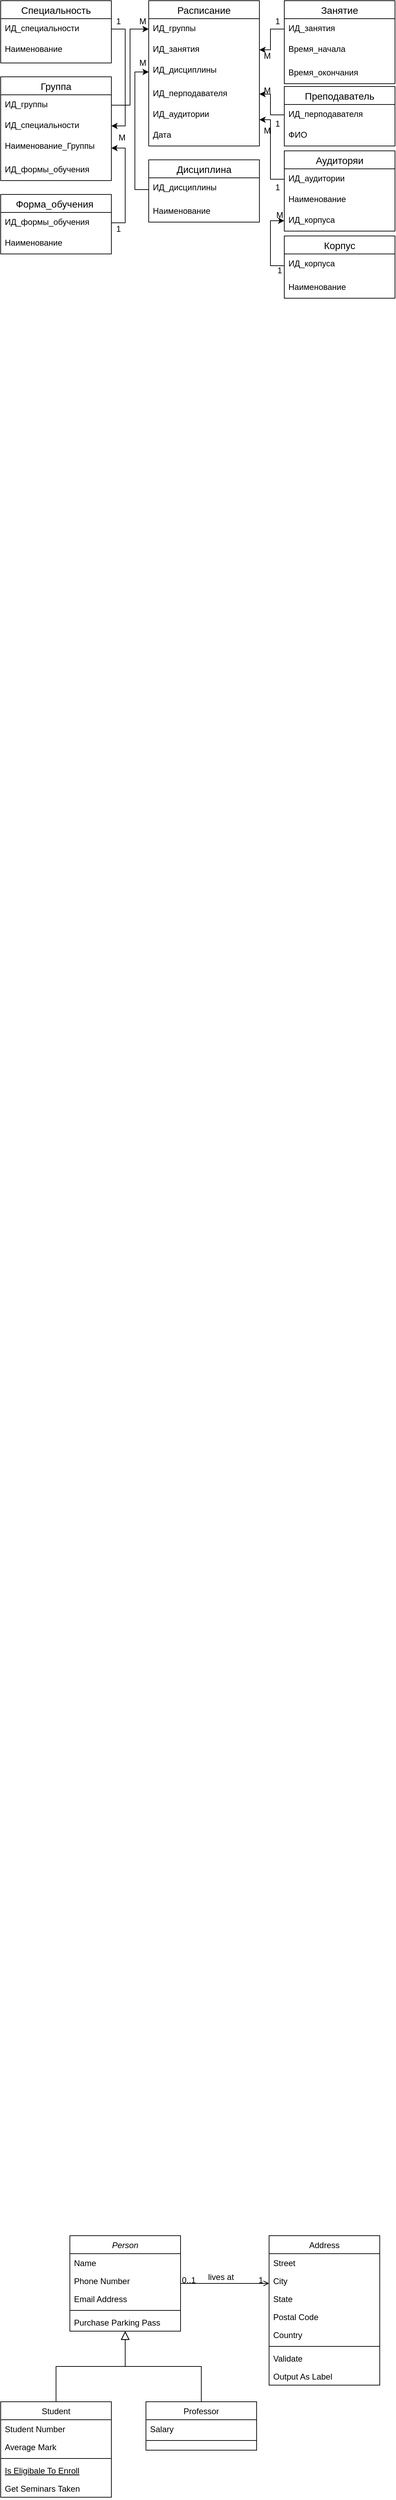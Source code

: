 <mxfile version="14.2.7" type="github">
  <diagram id="C5RBs43oDa-KdzZeNtuy" name="Page-1">
    <mxGraphModel dx="1422" dy="4301" grid="1" gridSize="10" guides="1" tooltips="1" connect="1" arrows="1" fold="1" page="1" pageScale="1" pageWidth="827" pageHeight="1169" math="0" shadow="0">
      <root>
        <mxCell id="WIyWlLk6GJQsqaUBKTNV-0" />
        <mxCell id="WIyWlLk6GJQsqaUBKTNV-1" parent="WIyWlLk6GJQsqaUBKTNV-0" />
        <mxCell id="zkfFHV4jXpPFQw0GAbJ--0" value="Person" style="swimlane;fontStyle=2;align=center;verticalAlign=top;childLayout=stackLayout;horizontal=1;startSize=26;horizontalStack=0;resizeParent=1;resizeLast=0;collapsible=1;marginBottom=0;rounded=0;shadow=0;strokeWidth=1;" parent="WIyWlLk6GJQsqaUBKTNV-1" vertex="1">
          <mxGeometry x="220" y="120" width="160" height="138" as="geometry">
            <mxRectangle x="230" y="140" width="160" height="26" as="alternateBounds" />
          </mxGeometry>
        </mxCell>
        <mxCell id="zkfFHV4jXpPFQw0GAbJ--1" value="Name" style="text;align=left;verticalAlign=top;spacingLeft=4;spacingRight=4;overflow=hidden;rotatable=0;points=[[0,0.5],[1,0.5]];portConstraint=eastwest;" parent="zkfFHV4jXpPFQw0GAbJ--0" vertex="1">
          <mxGeometry y="26" width="160" height="26" as="geometry" />
        </mxCell>
        <mxCell id="zkfFHV4jXpPFQw0GAbJ--2" value="Phone Number" style="text;align=left;verticalAlign=top;spacingLeft=4;spacingRight=4;overflow=hidden;rotatable=0;points=[[0,0.5],[1,0.5]];portConstraint=eastwest;rounded=0;shadow=0;html=0;" parent="zkfFHV4jXpPFQw0GAbJ--0" vertex="1">
          <mxGeometry y="52" width="160" height="26" as="geometry" />
        </mxCell>
        <mxCell id="zkfFHV4jXpPFQw0GAbJ--3" value="Email Address" style="text;align=left;verticalAlign=top;spacingLeft=4;spacingRight=4;overflow=hidden;rotatable=0;points=[[0,0.5],[1,0.5]];portConstraint=eastwest;rounded=0;shadow=0;html=0;" parent="zkfFHV4jXpPFQw0GAbJ--0" vertex="1">
          <mxGeometry y="78" width="160" height="26" as="geometry" />
        </mxCell>
        <mxCell id="zkfFHV4jXpPFQw0GAbJ--4" value="" style="line;html=1;strokeWidth=1;align=left;verticalAlign=middle;spacingTop=-1;spacingLeft=3;spacingRight=3;rotatable=0;labelPosition=right;points=[];portConstraint=eastwest;" parent="zkfFHV4jXpPFQw0GAbJ--0" vertex="1">
          <mxGeometry y="104" width="160" height="8" as="geometry" />
        </mxCell>
        <mxCell id="zkfFHV4jXpPFQw0GAbJ--5" value="Purchase Parking Pass" style="text;align=left;verticalAlign=top;spacingLeft=4;spacingRight=4;overflow=hidden;rotatable=0;points=[[0,0.5],[1,0.5]];portConstraint=eastwest;" parent="zkfFHV4jXpPFQw0GAbJ--0" vertex="1">
          <mxGeometry y="112" width="160" height="26" as="geometry" />
        </mxCell>
        <mxCell id="zkfFHV4jXpPFQw0GAbJ--6" value="Student" style="swimlane;fontStyle=0;align=center;verticalAlign=top;childLayout=stackLayout;horizontal=1;startSize=26;horizontalStack=0;resizeParent=1;resizeLast=0;collapsible=1;marginBottom=0;rounded=0;shadow=0;strokeWidth=1;" parent="WIyWlLk6GJQsqaUBKTNV-1" vertex="1">
          <mxGeometry x="120" y="360" width="160" height="138" as="geometry">
            <mxRectangle x="130" y="380" width="160" height="26" as="alternateBounds" />
          </mxGeometry>
        </mxCell>
        <mxCell id="zkfFHV4jXpPFQw0GAbJ--7" value="Student Number" style="text;align=left;verticalAlign=top;spacingLeft=4;spacingRight=4;overflow=hidden;rotatable=0;points=[[0,0.5],[1,0.5]];portConstraint=eastwest;" parent="zkfFHV4jXpPFQw0GAbJ--6" vertex="1">
          <mxGeometry y="26" width="160" height="26" as="geometry" />
        </mxCell>
        <mxCell id="zkfFHV4jXpPFQw0GAbJ--8" value="Average Mark" style="text;align=left;verticalAlign=top;spacingLeft=4;spacingRight=4;overflow=hidden;rotatable=0;points=[[0,0.5],[1,0.5]];portConstraint=eastwest;rounded=0;shadow=0;html=0;" parent="zkfFHV4jXpPFQw0GAbJ--6" vertex="1">
          <mxGeometry y="52" width="160" height="26" as="geometry" />
        </mxCell>
        <mxCell id="zkfFHV4jXpPFQw0GAbJ--9" value="" style="line;html=1;strokeWidth=1;align=left;verticalAlign=middle;spacingTop=-1;spacingLeft=3;spacingRight=3;rotatable=0;labelPosition=right;points=[];portConstraint=eastwest;" parent="zkfFHV4jXpPFQw0GAbJ--6" vertex="1">
          <mxGeometry y="78" width="160" height="8" as="geometry" />
        </mxCell>
        <mxCell id="zkfFHV4jXpPFQw0GAbJ--10" value="Is Eligibale To Enroll" style="text;align=left;verticalAlign=top;spacingLeft=4;spacingRight=4;overflow=hidden;rotatable=0;points=[[0,0.5],[1,0.5]];portConstraint=eastwest;fontStyle=4" parent="zkfFHV4jXpPFQw0GAbJ--6" vertex="1">
          <mxGeometry y="86" width="160" height="26" as="geometry" />
        </mxCell>
        <mxCell id="zkfFHV4jXpPFQw0GAbJ--11" value="Get Seminars Taken" style="text;align=left;verticalAlign=top;spacingLeft=4;spacingRight=4;overflow=hidden;rotatable=0;points=[[0,0.5],[1,0.5]];portConstraint=eastwest;" parent="zkfFHV4jXpPFQw0GAbJ--6" vertex="1">
          <mxGeometry y="112" width="160" height="26" as="geometry" />
        </mxCell>
        <mxCell id="zkfFHV4jXpPFQw0GAbJ--12" value="" style="endArrow=block;endSize=10;endFill=0;shadow=0;strokeWidth=1;rounded=0;edgeStyle=elbowEdgeStyle;elbow=vertical;" parent="WIyWlLk6GJQsqaUBKTNV-1" source="zkfFHV4jXpPFQw0GAbJ--6" target="zkfFHV4jXpPFQw0GAbJ--0" edge="1">
          <mxGeometry width="160" relative="1" as="geometry">
            <mxPoint x="200" y="203" as="sourcePoint" />
            <mxPoint x="200" y="203" as="targetPoint" />
          </mxGeometry>
        </mxCell>
        <mxCell id="zkfFHV4jXpPFQw0GAbJ--13" value="Professor" style="swimlane;fontStyle=0;align=center;verticalAlign=top;childLayout=stackLayout;horizontal=1;startSize=26;horizontalStack=0;resizeParent=1;resizeLast=0;collapsible=1;marginBottom=0;rounded=0;shadow=0;strokeWidth=1;" parent="WIyWlLk6GJQsqaUBKTNV-1" vertex="1">
          <mxGeometry x="330" y="360" width="160" height="70" as="geometry">
            <mxRectangle x="340" y="380" width="170" height="26" as="alternateBounds" />
          </mxGeometry>
        </mxCell>
        <mxCell id="zkfFHV4jXpPFQw0GAbJ--14" value="Salary" style="text;align=left;verticalAlign=top;spacingLeft=4;spacingRight=4;overflow=hidden;rotatable=0;points=[[0,0.5],[1,0.5]];portConstraint=eastwest;" parent="zkfFHV4jXpPFQw0GAbJ--13" vertex="1">
          <mxGeometry y="26" width="160" height="26" as="geometry" />
        </mxCell>
        <mxCell id="zkfFHV4jXpPFQw0GAbJ--15" value="" style="line;html=1;strokeWidth=1;align=left;verticalAlign=middle;spacingTop=-1;spacingLeft=3;spacingRight=3;rotatable=0;labelPosition=right;points=[];portConstraint=eastwest;" parent="zkfFHV4jXpPFQw0GAbJ--13" vertex="1">
          <mxGeometry y="52" width="160" height="8" as="geometry" />
        </mxCell>
        <mxCell id="zkfFHV4jXpPFQw0GAbJ--16" value="" style="endArrow=block;endSize=10;endFill=0;shadow=0;strokeWidth=1;rounded=0;edgeStyle=elbowEdgeStyle;elbow=vertical;" parent="WIyWlLk6GJQsqaUBKTNV-1" source="zkfFHV4jXpPFQw0GAbJ--13" target="zkfFHV4jXpPFQw0GAbJ--0" edge="1">
          <mxGeometry width="160" relative="1" as="geometry">
            <mxPoint x="210" y="373" as="sourcePoint" />
            <mxPoint x="310" y="271" as="targetPoint" />
          </mxGeometry>
        </mxCell>
        <mxCell id="zkfFHV4jXpPFQw0GAbJ--17" value="Address" style="swimlane;fontStyle=0;align=center;verticalAlign=top;childLayout=stackLayout;horizontal=1;startSize=26;horizontalStack=0;resizeParent=1;resizeLast=0;collapsible=1;marginBottom=0;rounded=0;shadow=0;strokeWidth=1;" parent="WIyWlLk6GJQsqaUBKTNV-1" vertex="1">
          <mxGeometry x="508" y="120" width="160" height="216" as="geometry">
            <mxRectangle x="550" y="140" width="160" height="26" as="alternateBounds" />
          </mxGeometry>
        </mxCell>
        <mxCell id="zkfFHV4jXpPFQw0GAbJ--18" value="Street" style="text;align=left;verticalAlign=top;spacingLeft=4;spacingRight=4;overflow=hidden;rotatable=0;points=[[0,0.5],[1,0.5]];portConstraint=eastwest;" parent="zkfFHV4jXpPFQw0GAbJ--17" vertex="1">
          <mxGeometry y="26" width="160" height="26" as="geometry" />
        </mxCell>
        <mxCell id="zkfFHV4jXpPFQw0GAbJ--19" value="City" style="text;align=left;verticalAlign=top;spacingLeft=4;spacingRight=4;overflow=hidden;rotatable=0;points=[[0,0.5],[1,0.5]];portConstraint=eastwest;rounded=0;shadow=0;html=0;" parent="zkfFHV4jXpPFQw0GAbJ--17" vertex="1">
          <mxGeometry y="52" width="160" height="26" as="geometry" />
        </mxCell>
        <mxCell id="zkfFHV4jXpPFQw0GAbJ--20" value="State" style="text;align=left;verticalAlign=top;spacingLeft=4;spacingRight=4;overflow=hidden;rotatable=0;points=[[0,0.5],[1,0.5]];portConstraint=eastwest;rounded=0;shadow=0;html=0;" parent="zkfFHV4jXpPFQw0GAbJ--17" vertex="1">
          <mxGeometry y="78" width="160" height="26" as="geometry" />
        </mxCell>
        <mxCell id="zkfFHV4jXpPFQw0GAbJ--21" value="Postal Code" style="text;align=left;verticalAlign=top;spacingLeft=4;spacingRight=4;overflow=hidden;rotatable=0;points=[[0,0.5],[1,0.5]];portConstraint=eastwest;rounded=0;shadow=0;html=0;" parent="zkfFHV4jXpPFQw0GAbJ--17" vertex="1">
          <mxGeometry y="104" width="160" height="26" as="geometry" />
        </mxCell>
        <mxCell id="zkfFHV4jXpPFQw0GAbJ--22" value="Country" style="text;align=left;verticalAlign=top;spacingLeft=4;spacingRight=4;overflow=hidden;rotatable=0;points=[[0,0.5],[1,0.5]];portConstraint=eastwest;rounded=0;shadow=0;html=0;" parent="zkfFHV4jXpPFQw0GAbJ--17" vertex="1">
          <mxGeometry y="130" width="160" height="26" as="geometry" />
        </mxCell>
        <mxCell id="zkfFHV4jXpPFQw0GAbJ--23" value="" style="line;html=1;strokeWidth=1;align=left;verticalAlign=middle;spacingTop=-1;spacingLeft=3;spacingRight=3;rotatable=0;labelPosition=right;points=[];portConstraint=eastwest;" parent="zkfFHV4jXpPFQw0GAbJ--17" vertex="1">
          <mxGeometry y="156" width="160" height="8" as="geometry" />
        </mxCell>
        <mxCell id="zkfFHV4jXpPFQw0GAbJ--24" value="Validate" style="text;align=left;verticalAlign=top;spacingLeft=4;spacingRight=4;overflow=hidden;rotatable=0;points=[[0,0.5],[1,0.5]];portConstraint=eastwest;" parent="zkfFHV4jXpPFQw0GAbJ--17" vertex="1">
          <mxGeometry y="164" width="160" height="26" as="geometry" />
        </mxCell>
        <mxCell id="zkfFHV4jXpPFQw0GAbJ--25" value="Output As Label" style="text;align=left;verticalAlign=top;spacingLeft=4;spacingRight=4;overflow=hidden;rotatable=0;points=[[0,0.5],[1,0.5]];portConstraint=eastwest;" parent="zkfFHV4jXpPFQw0GAbJ--17" vertex="1">
          <mxGeometry y="190" width="160" height="26" as="geometry" />
        </mxCell>
        <mxCell id="zkfFHV4jXpPFQw0GAbJ--26" value="" style="endArrow=open;shadow=0;strokeWidth=1;rounded=0;endFill=1;edgeStyle=elbowEdgeStyle;elbow=vertical;" parent="WIyWlLk6GJQsqaUBKTNV-1" source="zkfFHV4jXpPFQw0GAbJ--0" target="zkfFHV4jXpPFQw0GAbJ--17" edge="1">
          <mxGeometry x="0.5" y="41" relative="1" as="geometry">
            <mxPoint x="380" y="192" as="sourcePoint" />
            <mxPoint x="540" y="192" as="targetPoint" />
            <mxPoint x="-40" y="32" as="offset" />
          </mxGeometry>
        </mxCell>
        <mxCell id="zkfFHV4jXpPFQw0GAbJ--27" value="0..1" style="resizable=0;align=left;verticalAlign=bottom;labelBackgroundColor=none;fontSize=12;" parent="zkfFHV4jXpPFQw0GAbJ--26" connectable="0" vertex="1">
          <mxGeometry x="-1" relative="1" as="geometry">
            <mxPoint y="4" as="offset" />
          </mxGeometry>
        </mxCell>
        <mxCell id="zkfFHV4jXpPFQw0GAbJ--28" value="1" style="resizable=0;align=right;verticalAlign=bottom;labelBackgroundColor=none;fontSize=12;" parent="zkfFHV4jXpPFQw0GAbJ--26" connectable="0" vertex="1">
          <mxGeometry x="1" relative="1" as="geometry">
            <mxPoint x="-7" y="4" as="offset" />
          </mxGeometry>
        </mxCell>
        <mxCell id="zkfFHV4jXpPFQw0GAbJ--29" value="lives at" style="text;html=1;resizable=0;points=[];;align=center;verticalAlign=middle;labelBackgroundColor=none;rounded=0;shadow=0;strokeWidth=1;fontSize=12;" parent="zkfFHV4jXpPFQw0GAbJ--26" vertex="1" connectable="0">
          <mxGeometry x="0.5" y="49" relative="1" as="geometry">
            <mxPoint x="-38" y="40" as="offset" />
          </mxGeometry>
        </mxCell>
        <mxCell id="qgBxfz5erEnem6y3r73J-3" value="Расписание" style="swimlane;fontStyle=0;childLayout=stackLayout;horizontal=1;startSize=26;horizontalStack=0;resizeParent=1;resizeParentMax=0;resizeLast=0;collapsible=1;marginBottom=0;align=center;fontSize=14;" vertex="1" parent="WIyWlLk6GJQsqaUBKTNV-1">
          <mxGeometry x="334" y="-3110" width="160" height="210" as="geometry">
            <mxRectangle x="330" y="-1610" width="50" height="26" as="alternateBounds" />
          </mxGeometry>
        </mxCell>
        <mxCell id="qgBxfz5erEnem6y3r73J-4" value="ИД_группы" style="text;strokeColor=none;fillColor=none;spacingLeft=4;spacingRight=4;overflow=hidden;rotatable=0;points=[[0,0.5],[1,0.5]];portConstraint=eastwest;fontSize=12;" vertex="1" parent="qgBxfz5erEnem6y3r73J-3">
          <mxGeometry y="26" width="160" height="30" as="geometry" />
        </mxCell>
        <mxCell id="qgBxfz5erEnem6y3r73J-5" value="ИД_занятия" style="text;strokeColor=none;fillColor=none;spacingLeft=4;spacingRight=4;overflow=hidden;rotatable=0;points=[[0,0.5],[1,0.5]];portConstraint=eastwest;fontSize=12;" vertex="1" parent="qgBxfz5erEnem6y3r73J-3">
          <mxGeometry y="56" width="160" height="30" as="geometry" />
        </mxCell>
        <mxCell id="qgBxfz5erEnem6y3r73J-6" value="ИД_дисциплины" style="text;strokeColor=none;fillColor=none;spacingLeft=4;spacingRight=4;overflow=hidden;rotatable=0;points=[[0,0.5],[1,0.5]];portConstraint=eastwest;fontSize=12;" vertex="1" parent="qgBxfz5erEnem6y3r73J-3">
          <mxGeometry y="86" width="160" height="34" as="geometry" />
        </mxCell>
        <mxCell id="qgBxfz5erEnem6y3r73J-9" value="ИД_перподавателя" style="text;strokeColor=none;fillColor=none;spacingLeft=4;spacingRight=4;overflow=hidden;rotatable=0;points=[[0,0.5],[1,0.5]];portConstraint=eastwest;fontSize=12;" vertex="1" parent="qgBxfz5erEnem6y3r73J-3">
          <mxGeometry y="120" width="160" height="30" as="geometry" />
        </mxCell>
        <mxCell id="qgBxfz5erEnem6y3r73J-10" value="ИД_аудитории" style="text;strokeColor=none;fillColor=none;spacingLeft=4;spacingRight=4;overflow=hidden;rotatable=0;points=[[0,0.5],[1,0.5]];portConstraint=eastwest;fontSize=12;" vertex="1" parent="qgBxfz5erEnem6y3r73J-3">
          <mxGeometry y="150" width="160" height="30" as="geometry" />
        </mxCell>
        <mxCell id="qgBxfz5erEnem6y3r73J-8" value="Дата" style="text;strokeColor=none;fillColor=none;spacingLeft=4;spacingRight=4;overflow=hidden;rotatable=0;points=[[0,0.5],[1,0.5]];portConstraint=eastwest;fontSize=12;" vertex="1" parent="qgBxfz5erEnem6y3r73J-3">
          <mxGeometry y="180" width="160" height="30" as="geometry" />
        </mxCell>
        <mxCell id="qgBxfz5erEnem6y3r73J-11" value="Специальность" style="swimlane;fontStyle=0;childLayout=stackLayout;horizontal=1;startSize=26;horizontalStack=0;resizeParent=1;resizeParentMax=0;resizeLast=0;collapsible=1;marginBottom=0;align=center;fontSize=14;" vertex="1" parent="WIyWlLk6GJQsqaUBKTNV-1">
          <mxGeometry x="120" y="-3110" width="160" height="90" as="geometry">
            <mxRectangle x="330" y="-1610" width="50" height="26" as="alternateBounds" />
          </mxGeometry>
        </mxCell>
        <mxCell id="qgBxfz5erEnem6y3r73J-13" value="ИД_специальности" style="text;strokeColor=none;fillColor=none;spacingLeft=4;spacingRight=4;overflow=hidden;rotatable=0;points=[[0,0.5],[1,0.5]];portConstraint=eastwest;fontSize=12;" vertex="1" parent="qgBxfz5erEnem6y3r73J-11">
          <mxGeometry y="26" width="160" height="30" as="geometry" />
        </mxCell>
        <mxCell id="qgBxfz5erEnem6y3r73J-14" value="Наименование" style="text;strokeColor=none;fillColor=none;spacingLeft=4;spacingRight=4;overflow=hidden;rotatable=0;points=[[0,0.5],[1,0.5]];portConstraint=eastwest;fontSize=12;" vertex="1" parent="qgBxfz5erEnem6y3r73J-11">
          <mxGeometry y="56" width="160" height="34" as="geometry" />
        </mxCell>
        <mxCell id="qgBxfz5erEnem6y3r73J-18" value="Занятие" style="swimlane;fontStyle=0;childLayout=stackLayout;horizontal=1;startSize=26;horizontalStack=0;resizeParent=1;resizeParentMax=0;resizeLast=0;collapsible=1;marginBottom=0;align=center;fontSize=14;" vertex="1" parent="WIyWlLk6GJQsqaUBKTNV-1">
          <mxGeometry x="530" y="-3110" width="160" height="120" as="geometry">
            <mxRectangle x="330" y="-1610" width="50" height="26" as="alternateBounds" />
          </mxGeometry>
        </mxCell>
        <mxCell id="qgBxfz5erEnem6y3r73J-20" value="ИД_занятия" style="text;strokeColor=none;fillColor=none;spacingLeft=4;spacingRight=4;overflow=hidden;rotatable=0;points=[[0,0.5],[1,0.5]];portConstraint=eastwest;fontSize=12;" vertex="1" parent="qgBxfz5erEnem6y3r73J-18">
          <mxGeometry y="26" width="160" height="30" as="geometry" />
        </mxCell>
        <mxCell id="qgBxfz5erEnem6y3r73J-21" value="Время_начала" style="text;strokeColor=none;fillColor=none;spacingLeft=4;spacingRight=4;overflow=hidden;rotatable=0;points=[[0,0.5],[1,0.5]];portConstraint=eastwest;fontSize=12;" vertex="1" parent="qgBxfz5erEnem6y3r73J-18">
          <mxGeometry y="56" width="160" height="34" as="geometry" />
        </mxCell>
        <mxCell id="qgBxfz5erEnem6y3r73J-22" value="Время_окончания" style="text;strokeColor=none;fillColor=none;spacingLeft=4;spacingRight=4;overflow=hidden;rotatable=0;points=[[0,0.5],[1,0.5]];portConstraint=eastwest;fontSize=12;" vertex="1" parent="qgBxfz5erEnem6y3r73J-18">
          <mxGeometry y="90" width="160" height="30" as="geometry" />
        </mxCell>
        <mxCell id="qgBxfz5erEnem6y3r73J-25" value="Группа" style="swimlane;fontStyle=0;childLayout=stackLayout;horizontal=1;startSize=26;horizontalStack=0;resizeParent=1;resizeParentMax=0;resizeLast=0;collapsible=1;marginBottom=0;align=center;fontSize=14;" vertex="1" parent="WIyWlLk6GJQsqaUBKTNV-1">
          <mxGeometry x="120" y="-3000" width="160" height="150" as="geometry">
            <mxRectangle x="330" y="-1610" width="50" height="26" as="alternateBounds" />
          </mxGeometry>
        </mxCell>
        <mxCell id="qgBxfz5erEnem6y3r73J-26" value="ИД_группы" style="text;strokeColor=none;fillColor=none;spacingLeft=4;spacingRight=4;overflow=hidden;rotatable=0;points=[[0,0.5],[1,0.5]];portConstraint=eastwest;fontSize=12;" vertex="1" parent="qgBxfz5erEnem6y3r73J-25">
          <mxGeometry y="26" width="160" height="30" as="geometry" />
        </mxCell>
        <mxCell id="qgBxfz5erEnem6y3r73J-27" value="ИД_специальности" style="text;strokeColor=none;fillColor=none;spacingLeft=4;spacingRight=4;overflow=hidden;rotatable=0;points=[[0,0.5],[1,0.5]];portConstraint=eastwest;fontSize=12;" vertex="1" parent="qgBxfz5erEnem6y3r73J-25">
          <mxGeometry y="56" width="160" height="30" as="geometry" />
        </mxCell>
        <mxCell id="qgBxfz5erEnem6y3r73J-28" value="Наименование_Группы" style="text;strokeColor=none;fillColor=none;spacingLeft=4;spacingRight=4;overflow=hidden;rotatable=0;points=[[0,0.5],[1,0.5]];portConstraint=eastwest;fontSize=12;" vertex="1" parent="qgBxfz5erEnem6y3r73J-25">
          <mxGeometry y="86" width="160" height="34" as="geometry" />
        </mxCell>
        <mxCell id="qgBxfz5erEnem6y3r73J-29" value="ИД_формы_обучения" style="text;strokeColor=none;fillColor=none;spacingLeft=4;spacingRight=4;overflow=hidden;rotatable=0;points=[[0,0.5],[1,0.5]];portConstraint=eastwest;fontSize=12;" vertex="1" parent="qgBxfz5erEnem6y3r73J-25">
          <mxGeometry y="120" width="160" height="30" as="geometry" />
        </mxCell>
        <mxCell id="qgBxfz5erEnem6y3r73J-32" value="Преподаватель" style="swimlane;fontStyle=0;childLayout=stackLayout;horizontal=1;startSize=26;horizontalStack=0;resizeParent=1;resizeParentMax=0;resizeLast=0;collapsible=1;marginBottom=0;align=center;fontSize=14;" vertex="1" parent="WIyWlLk6GJQsqaUBKTNV-1">
          <mxGeometry x="530" y="-2986" width="160" height="86" as="geometry">
            <mxRectangle x="330" y="-1610" width="50" height="26" as="alternateBounds" />
          </mxGeometry>
        </mxCell>
        <mxCell id="qgBxfz5erEnem6y3r73J-36" value="ИД_перподавателя" style="text;strokeColor=none;fillColor=none;spacingLeft=4;spacingRight=4;overflow=hidden;rotatable=0;points=[[0,0.5],[1,0.5]];portConstraint=eastwest;fontSize=12;" vertex="1" parent="qgBxfz5erEnem6y3r73J-32">
          <mxGeometry y="26" width="160" height="30" as="geometry" />
        </mxCell>
        <mxCell id="qgBxfz5erEnem6y3r73J-37" value="ФИО" style="text;strokeColor=none;fillColor=none;spacingLeft=4;spacingRight=4;overflow=hidden;rotatable=0;points=[[0,0.5],[1,0.5]];portConstraint=eastwest;fontSize=12;" vertex="1" parent="qgBxfz5erEnem6y3r73J-32">
          <mxGeometry y="56" width="160" height="30" as="geometry" />
        </mxCell>
        <mxCell id="qgBxfz5erEnem6y3r73J-39" value="Дисциплина" style="swimlane;fontStyle=0;childLayout=stackLayout;horizontal=1;startSize=26;horizontalStack=0;resizeParent=1;resizeParentMax=0;resizeLast=0;collapsible=1;marginBottom=0;align=center;fontSize=14;" vertex="1" parent="WIyWlLk6GJQsqaUBKTNV-1">
          <mxGeometry x="334" y="-2880" width="160" height="90" as="geometry">
            <mxRectangle x="330" y="-1610" width="50" height="26" as="alternateBounds" />
          </mxGeometry>
        </mxCell>
        <mxCell id="qgBxfz5erEnem6y3r73J-42" value="ИД_дисциплины" style="text;strokeColor=none;fillColor=none;spacingLeft=4;spacingRight=4;overflow=hidden;rotatable=0;points=[[0,0.5],[1,0.5]];portConstraint=eastwest;fontSize=12;" vertex="1" parent="qgBxfz5erEnem6y3r73J-39">
          <mxGeometry y="26" width="160" height="34" as="geometry" />
        </mxCell>
        <mxCell id="qgBxfz5erEnem6y3r73J-45" value="Наименование" style="text;strokeColor=none;fillColor=none;spacingLeft=4;spacingRight=4;overflow=hidden;rotatable=0;points=[[0,0.5],[1,0.5]];portConstraint=eastwest;fontSize=12;" vertex="1" parent="qgBxfz5erEnem6y3r73J-39">
          <mxGeometry y="60" width="160" height="30" as="geometry" />
        </mxCell>
        <mxCell id="qgBxfz5erEnem6y3r73J-46" value="Форма_обучения " style="swimlane;fontStyle=0;childLayout=stackLayout;horizontal=1;startSize=26;horizontalStack=0;resizeParent=1;resizeParentMax=0;resizeLast=0;collapsible=1;marginBottom=0;align=center;fontSize=14;" vertex="1" parent="WIyWlLk6GJQsqaUBKTNV-1">
          <mxGeometry x="120" y="-2830" width="160" height="86" as="geometry">
            <mxRectangle x="330" y="-1610" width="50" height="26" as="alternateBounds" />
          </mxGeometry>
        </mxCell>
        <mxCell id="qgBxfz5erEnem6y3r73J-47" value="ИД_формы_обучения" style="text;strokeColor=none;fillColor=none;spacingLeft=4;spacingRight=4;overflow=hidden;rotatable=0;points=[[0,0.5],[1,0.5]];portConstraint=eastwest;fontSize=12;" vertex="1" parent="qgBxfz5erEnem6y3r73J-46">
          <mxGeometry y="26" width="160" height="30" as="geometry" />
        </mxCell>
        <mxCell id="qgBxfz5erEnem6y3r73J-48" value="Наименование" style="text;strokeColor=none;fillColor=none;spacingLeft=4;spacingRight=4;overflow=hidden;rotatable=0;points=[[0,0.5],[1,0.5]];portConstraint=eastwest;fontSize=12;" vertex="1" parent="qgBxfz5erEnem6y3r73J-46">
          <mxGeometry y="56" width="160" height="30" as="geometry" />
        </mxCell>
        <mxCell id="qgBxfz5erEnem6y3r73J-53" value="Аудиторяи" style="swimlane;fontStyle=0;childLayout=stackLayout;horizontal=1;startSize=26;horizontalStack=0;resizeParent=1;resizeParentMax=0;resizeLast=0;collapsible=1;marginBottom=0;align=center;fontSize=14;" vertex="1" parent="WIyWlLk6GJQsqaUBKTNV-1">
          <mxGeometry x="530" y="-2893" width="160" height="116" as="geometry">
            <mxRectangle x="330" y="-1610" width="50" height="26" as="alternateBounds" />
          </mxGeometry>
        </mxCell>
        <mxCell id="qgBxfz5erEnem6y3r73J-57" value="ИД_аудитории" style="text;strokeColor=none;fillColor=none;spacingLeft=4;spacingRight=4;overflow=hidden;rotatable=0;points=[[0,0.5],[1,0.5]];portConstraint=eastwest;fontSize=12;" vertex="1" parent="qgBxfz5erEnem6y3r73J-53">
          <mxGeometry y="26" width="160" height="30" as="geometry" />
        </mxCell>
        <mxCell id="qgBxfz5erEnem6y3r73J-58" value="Наименование" style="text;strokeColor=none;fillColor=none;spacingLeft=4;spacingRight=4;overflow=hidden;rotatable=0;points=[[0,0.5],[1,0.5]];portConstraint=eastwest;fontSize=12;" vertex="1" parent="qgBxfz5erEnem6y3r73J-53">
          <mxGeometry y="56" width="160" height="30" as="geometry" />
        </mxCell>
        <mxCell id="qgBxfz5erEnem6y3r73J-59" value="ИД_корпуса" style="text;strokeColor=none;fillColor=none;spacingLeft=4;spacingRight=4;overflow=hidden;rotatable=0;points=[[0,0.5],[1,0.5]];portConstraint=eastwest;fontSize=12;" vertex="1" parent="qgBxfz5erEnem6y3r73J-53">
          <mxGeometry y="86" width="160" height="30" as="geometry" />
        </mxCell>
        <mxCell id="qgBxfz5erEnem6y3r73J-62" style="edgeStyle=orthogonalEdgeStyle;rounded=0;orthogonalLoop=1;jettySize=auto;html=1;exitX=1;exitY=0.5;exitDx=0;exitDy=0;entryX=0;entryY=0.5;entryDx=0;entryDy=0;" edge="1" parent="WIyWlLk6GJQsqaUBKTNV-1" source="qgBxfz5erEnem6y3r73J-26" target="qgBxfz5erEnem6y3r73J-4">
          <mxGeometry relative="1" as="geometry" />
        </mxCell>
        <mxCell id="qgBxfz5erEnem6y3r73J-63" style="edgeStyle=orthogonalEdgeStyle;rounded=0;orthogonalLoop=1;jettySize=auto;html=1;exitX=1;exitY=0.5;exitDx=0;exitDy=0;entryX=1;entryY=0.5;entryDx=0;entryDy=0;" edge="1" parent="WIyWlLk6GJQsqaUBKTNV-1" source="qgBxfz5erEnem6y3r73J-13" target="qgBxfz5erEnem6y3r73J-27">
          <mxGeometry relative="1" as="geometry" />
        </mxCell>
        <mxCell id="qgBxfz5erEnem6y3r73J-64" style="edgeStyle=orthogonalEdgeStyle;rounded=0;orthogonalLoop=1;jettySize=auto;html=1;exitX=1;exitY=0.5;exitDx=0;exitDy=0;entryX=1;entryY=0.5;entryDx=0;entryDy=0;" edge="1" parent="WIyWlLk6GJQsqaUBKTNV-1" source="qgBxfz5erEnem6y3r73J-47" target="qgBxfz5erEnem6y3r73J-28">
          <mxGeometry relative="1" as="geometry" />
        </mxCell>
        <mxCell id="qgBxfz5erEnem6y3r73J-65" style="edgeStyle=orthogonalEdgeStyle;rounded=0;orthogonalLoop=1;jettySize=auto;html=1;exitX=0;exitY=0.5;exitDx=0;exitDy=0;entryX=0;entryY=0.5;entryDx=0;entryDy=0;" edge="1" parent="WIyWlLk6GJQsqaUBKTNV-1" source="qgBxfz5erEnem6y3r73J-42" target="qgBxfz5erEnem6y3r73J-6">
          <mxGeometry relative="1" as="geometry" />
        </mxCell>
        <mxCell id="qgBxfz5erEnem6y3r73J-66" style="edgeStyle=orthogonalEdgeStyle;rounded=0;orthogonalLoop=1;jettySize=auto;html=1;exitX=0;exitY=0.5;exitDx=0;exitDy=0;entryX=1;entryY=0.5;entryDx=0;entryDy=0;" edge="1" parent="WIyWlLk6GJQsqaUBKTNV-1" source="qgBxfz5erEnem6y3r73J-20" target="qgBxfz5erEnem6y3r73J-5">
          <mxGeometry relative="1" as="geometry" />
        </mxCell>
        <mxCell id="qgBxfz5erEnem6y3r73J-67" style="edgeStyle=orthogonalEdgeStyle;rounded=0;orthogonalLoop=1;jettySize=auto;html=1;exitX=0;exitY=0.5;exitDx=0;exitDy=0;entryX=1;entryY=0.5;entryDx=0;entryDy=0;" edge="1" parent="WIyWlLk6GJQsqaUBKTNV-1" source="qgBxfz5erEnem6y3r73J-36" target="qgBxfz5erEnem6y3r73J-9">
          <mxGeometry relative="1" as="geometry" />
        </mxCell>
        <mxCell id="qgBxfz5erEnem6y3r73J-68" style="edgeStyle=orthogonalEdgeStyle;rounded=0;orthogonalLoop=1;jettySize=auto;html=1;exitX=0;exitY=0.5;exitDx=0;exitDy=0;entryX=1;entryY=0.733;entryDx=0;entryDy=0;entryPerimeter=0;" edge="1" parent="WIyWlLk6GJQsqaUBKTNV-1" source="qgBxfz5erEnem6y3r73J-57" target="qgBxfz5erEnem6y3r73J-10">
          <mxGeometry relative="1" as="geometry">
            <Array as="points">
              <mxPoint x="510" y="-2852" />
              <mxPoint x="510" y="-2938" />
            </Array>
          </mxGeometry>
        </mxCell>
        <mxCell id="qgBxfz5erEnem6y3r73J-70" value="Корпус" style="swimlane;fontStyle=0;childLayout=stackLayout;horizontal=1;startSize=26;horizontalStack=0;resizeParent=1;resizeParentMax=0;resizeLast=0;collapsible=1;marginBottom=0;align=center;fontSize=14;" vertex="1" parent="WIyWlLk6GJQsqaUBKTNV-1">
          <mxGeometry x="530" y="-2770" width="160" height="90" as="geometry">
            <mxRectangle x="330" y="-1610" width="50" height="26" as="alternateBounds" />
          </mxGeometry>
        </mxCell>
        <mxCell id="qgBxfz5erEnem6y3r73J-71" value="ИД_корпуса" style="text;strokeColor=none;fillColor=none;spacingLeft=4;spacingRight=4;overflow=hidden;rotatable=0;points=[[0,0.5],[1,0.5]];portConstraint=eastwest;fontSize=12;" vertex="1" parent="qgBxfz5erEnem6y3r73J-70">
          <mxGeometry y="26" width="160" height="34" as="geometry" />
        </mxCell>
        <mxCell id="qgBxfz5erEnem6y3r73J-72" value="Наименование" style="text;strokeColor=none;fillColor=none;spacingLeft=4;spacingRight=4;overflow=hidden;rotatable=0;points=[[0,0.5],[1,0.5]];portConstraint=eastwest;fontSize=12;" vertex="1" parent="qgBxfz5erEnem6y3r73J-70">
          <mxGeometry y="60" width="160" height="30" as="geometry" />
        </mxCell>
        <mxCell id="qgBxfz5erEnem6y3r73J-73" style="edgeStyle=orthogonalEdgeStyle;rounded=0;orthogonalLoop=1;jettySize=auto;html=1;exitX=0;exitY=0.5;exitDx=0;exitDy=0;entryX=0;entryY=0.5;entryDx=0;entryDy=0;" edge="1" parent="WIyWlLk6GJQsqaUBKTNV-1" source="qgBxfz5erEnem6y3r73J-71" target="qgBxfz5erEnem6y3r73J-59">
          <mxGeometry relative="1" as="geometry" />
        </mxCell>
        <mxCell id="qgBxfz5erEnem6y3r73J-75" value="1" style="text;html=1;align=center;verticalAlign=middle;resizable=0;points=[];autosize=1;" vertex="1" parent="WIyWlLk6GJQsqaUBKTNV-1">
          <mxGeometry x="280" y="-2790" width="20" height="20" as="geometry" />
        </mxCell>
        <mxCell id="qgBxfz5erEnem6y3r73J-76" value="М" style="text;html=1;align=center;verticalAlign=middle;resizable=0;points=[];autosize=1;" vertex="1" parent="WIyWlLk6GJQsqaUBKTNV-1">
          <mxGeometry x="310" y="-3090" width="30" height="20" as="geometry" />
        </mxCell>
        <mxCell id="qgBxfz5erEnem6y3r73J-77" value="1" style="text;html=1;align=center;verticalAlign=middle;resizable=0;points=[];autosize=1;" vertex="1" parent="WIyWlLk6GJQsqaUBKTNV-1">
          <mxGeometry x="280" y="-3090" width="20" height="20" as="geometry" />
        </mxCell>
        <mxCell id="qgBxfz5erEnem6y3r73J-80" value="1" style="text;html=1;align=center;verticalAlign=middle;resizable=0;points=[];autosize=1;" vertex="1" parent="WIyWlLk6GJQsqaUBKTNV-1">
          <mxGeometry x="510" y="-3090" width="20" height="20" as="geometry" />
        </mxCell>
        <mxCell id="qgBxfz5erEnem6y3r73J-81" value="1" style="text;html=1;align=center;verticalAlign=middle;resizable=0;points=[];autosize=1;" vertex="1" parent="WIyWlLk6GJQsqaUBKTNV-1">
          <mxGeometry x="513" y="-2730" width="20" height="20" as="geometry" />
        </mxCell>
        <mxCell id="qgBxfz5erEnem6y3r73J-82" value="1" style="text;html=1;align=center;verticalAlign=middle;resizable=0;points=[];autosize=1;" vertex="1" parent="WIyWlLk6GJQsqaUBKTNV-1">
          <mxGeometry x="510" y="-2942" width="20" height="20" as="geometry" />
        </mxCell>
        <mxCell id="qgBxfz5erEnem6y3r73J-83" value="1" style="text;html=1;align=center;verticalAlign=middle;resizable=0;points=[];autosize=1;" vertex="1" parent="WIyWlLk6GJQsqaUBKTNV-1">
          <mxGeometry x="510" y="-2850" width="20" height="20" as="geometry" />
        </mxCell>
        <mxCell id="qgBxfz5erEnem6y3r73J-84" value="М" style="text;html=1;align=center;verticalAlign=middle;resizable=0;points=[];autosize=1;" vertex="1" parent="WIyWlLk6GJQsqaUBKTNV-1">
          <mxGeometry x="280" y="-2922.5" width="30" height="20" as="geometry" />
        </mxCell>
        <mxCell id="qgBxfz5erEnem6y3r73J-85" value="М" style="text;html=1;align=center;verticalAlign=middle;resizable=0;points=[];autosize=1;" vertex="1" parent="WIyWlLk6GJQsqaUBKTNV-1">
          <mxGeometry x="490" y="-2990" width="30" height="20" as="geometry" />
        </mxCell>
        <mxCell id="qgBxfz5erEnem6y3r73J-86" value="М" style="text;html=1;align=center;verticalAlign=middle;resizable=0;points=[];autosize=1;" vertex="1" parent="WIyWlLk6GJQsqaUBKTNV-1">
          <mxGeometry x="490" y="-3040" width="30" height="20" as="geometry" />
        </mxCell>
        <mxCell id="qgBxfz5erEnem6y3r73J-87" value="М" style="text;html=1;align=center;verticalAlign=middle;resizable=0;points=[];autosize=1;" vertex="1" parent="WIyWlLk6GJQsqaUBKTNV-1">
          <mxGeometry x="508" y="-2810" width="30" height="20" as="geometry" />
        </mxCell>
        <mxCell id="qgBxfz5erEnem6y3r73J-88" value="М" style="text;html=1;align=center;verticalAlign=middle;resizable=0;points=[];autosize=1;" vertex="1" parent="WIyWlLk6GJQsqaUBKTNV-1">
          <mxGeometry x="310" y="-3030" width="30" height="20" as="geometry" />
        </mxCell>
        <mxCell id="qgBxfz5erEnem6y3r73J-89" value="М" style="text;html=1;align=center;verticalAlign=middle;resizable=0;points=[];autosize=1;" vertex="1" parent="WIyWlLk6GJQsqaUBKTNV-1">
          <mxGeometry x="490" y="-2932" width="30" height="20" as="geometry" />
        </mxCell>
      </root>
    </mxGraphModel>
  </diagram>
</mxfile>
